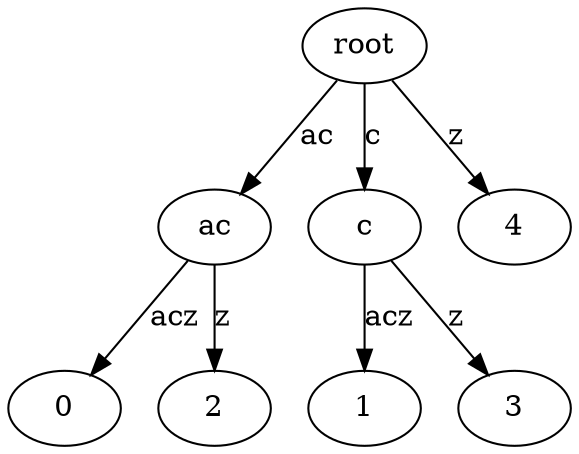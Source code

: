 digraph suffixtree_acacz {
  root -> ac [label=ac];
  ac -> 0 [label=acz];
  ac -> 2 [label=z];
  root -> c [label=c];
  c -> 1 [label=acz];
  c -> 3 [label=z];
  root -> 4 [label=z];
}
